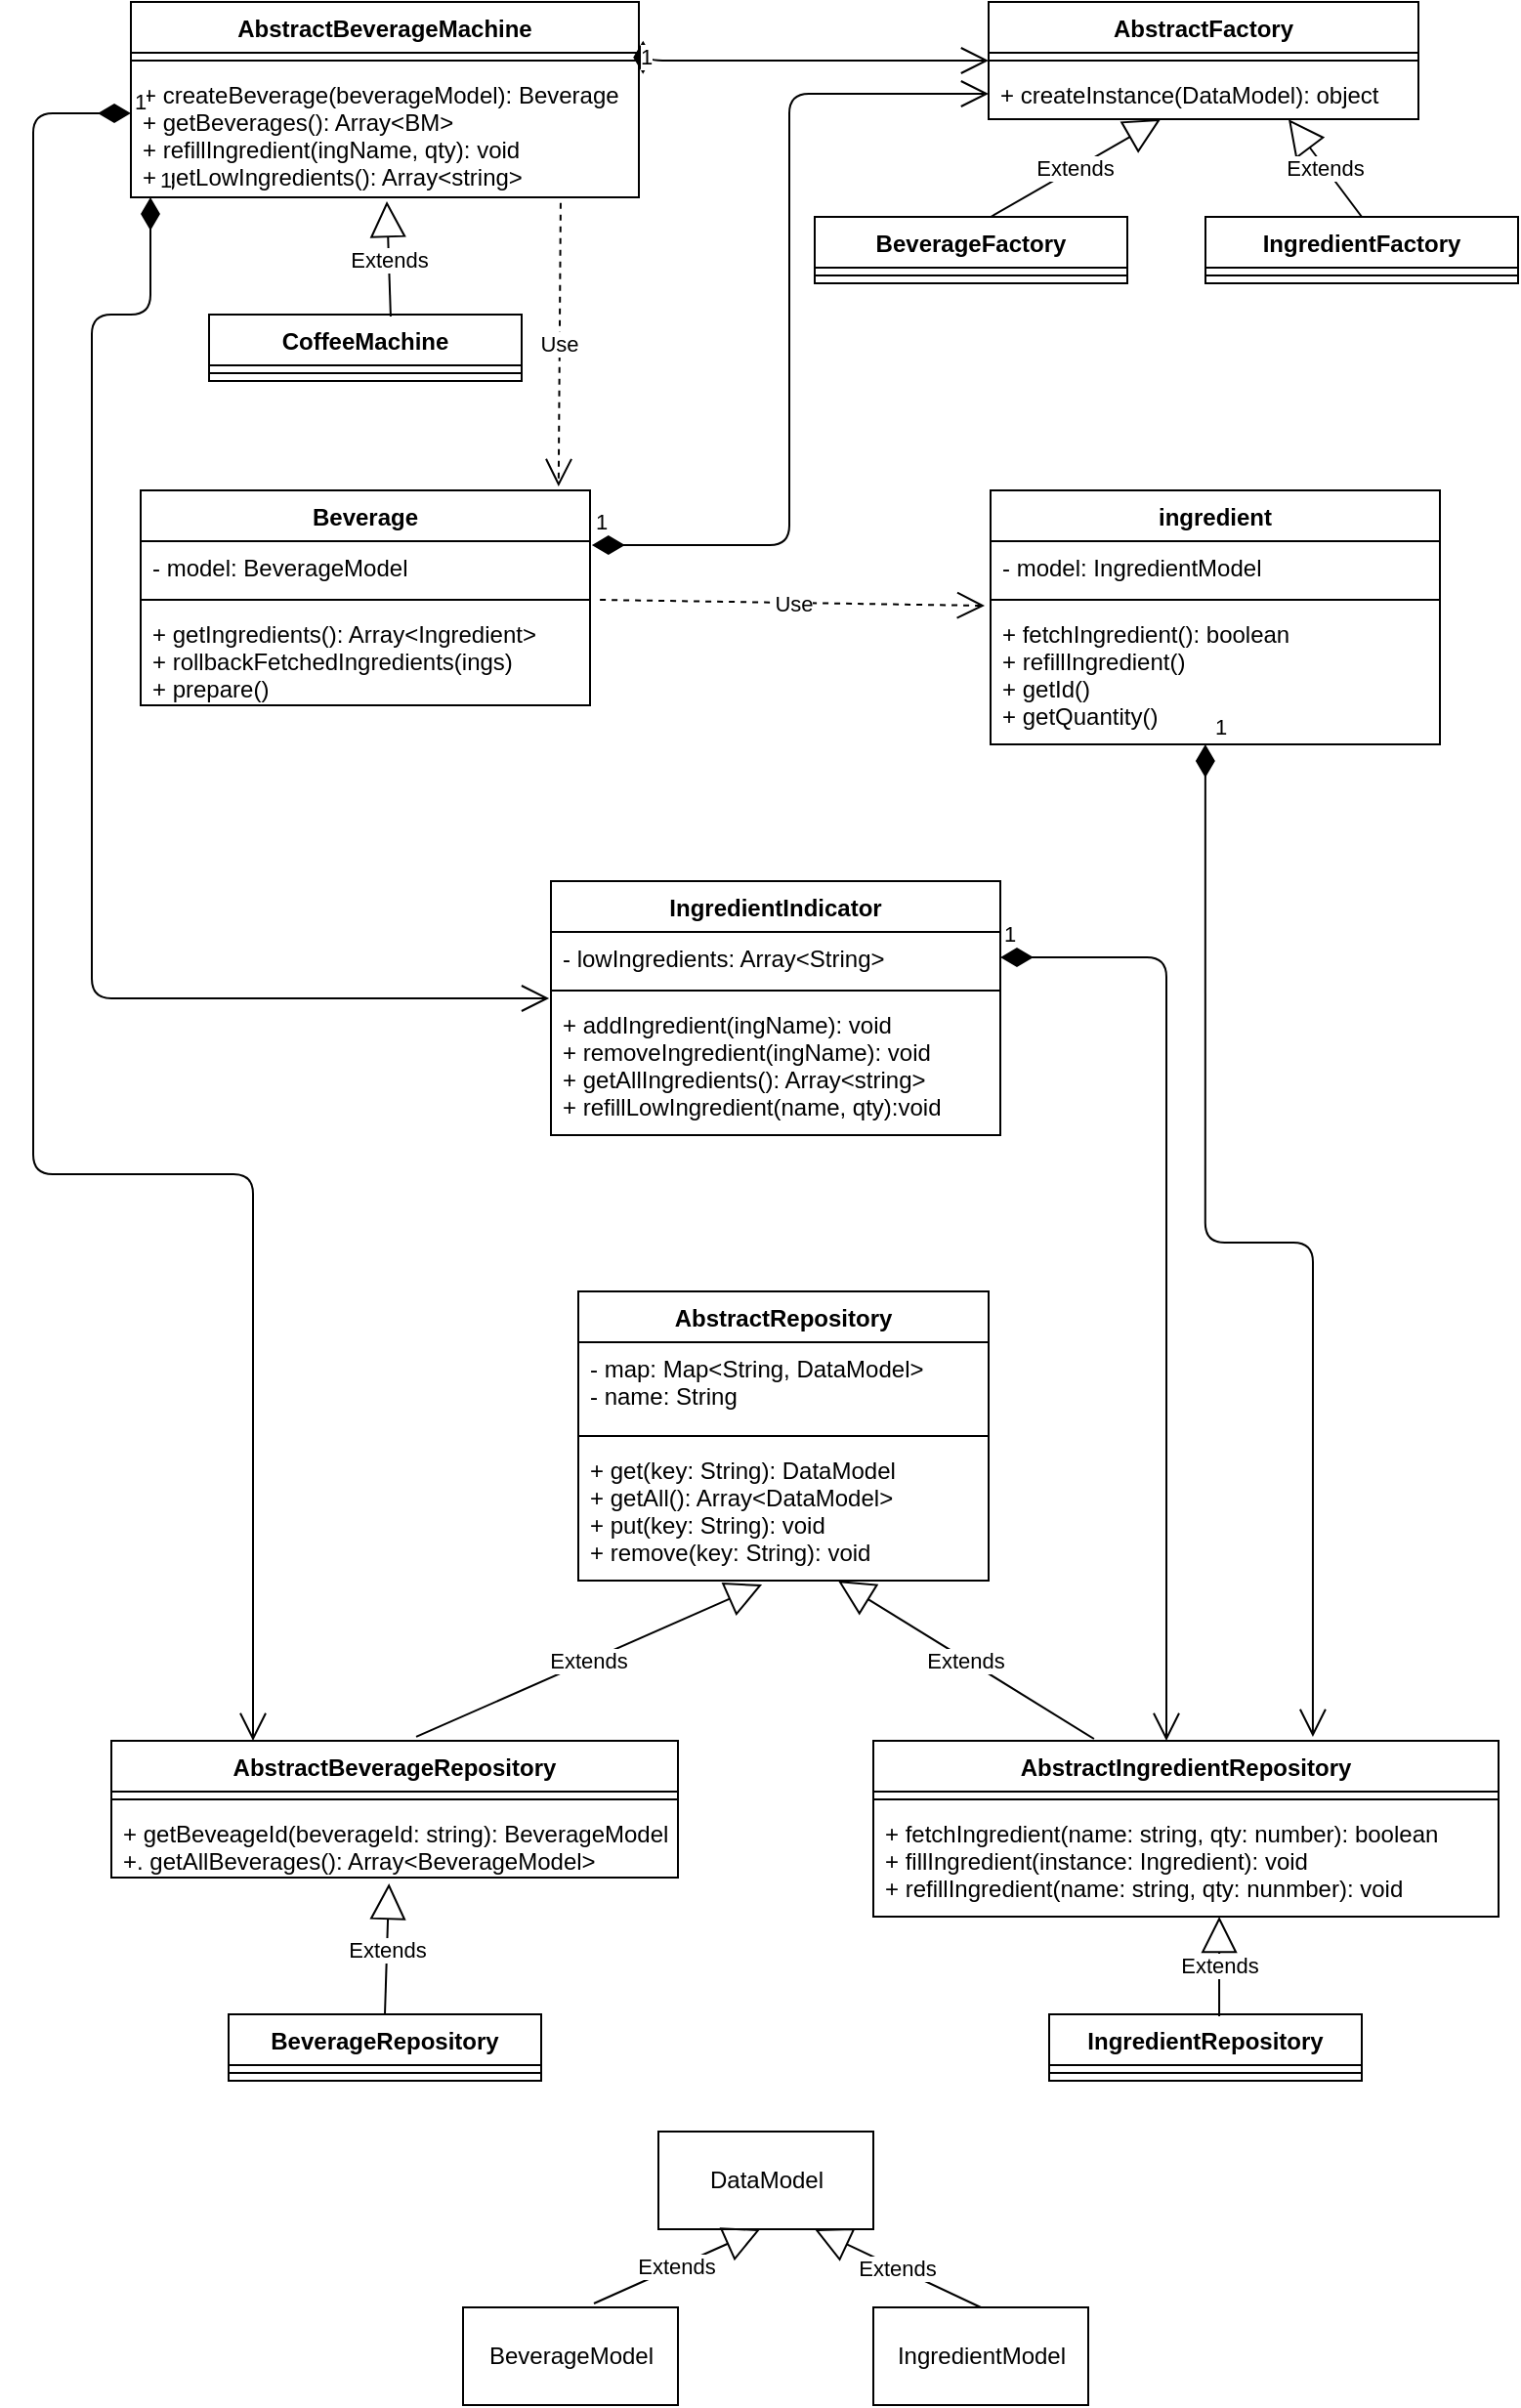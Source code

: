 <mxfile version="13.1.14" type="device"><diagram id="C5RBs43oDa-KdzZeNtuy" name="Page-1"><mxGraphModel dx="946" dy="614" grid="1" gridSize="10" guides="1" tooltips="1" connect="1" arrows="1" fold="1" page="1" pageScale="1" pageWidth="827" pageHeight="1169" math="0" shadow="0"><root><mxCell id="WIyWlLk6GJQsqaUBKTNV-0"/><mxCell id="WIyWlLk6GJQsqaUBKTNV-1" parent="WIyWlLk6GJQsqaUBKTNV-0"/><mxCell id="g3hz5nE9_H74ECIltFYD-30" value="AbstractBeverageMachine" style="swimlane;fontStyle=1;align=center;verticalAlign=top;childLayout=stackLayout;horizontal=1;startSize=26;horizontalStack=0;resizeParent=1;resizeParentMax=0;resizeLast=0;collapsible=1;marginBottom=0;" parent="WIyWlLk6GJQsqaUBKTNV-1" vertex="1"><mxGeometry x="80" y="50" width="260" height="100" as="geometry"/></mxCell><mxCell id="g3hz5nE9_H74ECIltFYD-32" value="" style="line;strokeWidth=1;fillColor=none;align=left;verticalAlign=middle;spacingTop=-1;spacingLeft=3;spacingRight=3;rotatable=0;labelPosition=right;points=[];portConstraint=eastwest;" parent="g3hz5nE9_H74ECIltFYD-30" vertex="1"><mxGeometry y="26" width="260" height="8" as="geometry"/></mxCell><mxCell id="g3hz5nE9_H74ECIltFYD-33" value="+ createBeverage(beverageModel): Beverage&#10;+ getBeverages(): Array&lt;BM&gt;&#10;+ refillIngredient(ingName, qty): void&#10;+ getLowIngredients(): Array&lt;string&gt;" style="text;strokeColor=none;fillColor=none;align=left;verticalAlign=top;spacingLeft=4;spacingRight=4;overflow=hidden;rotatable=0;points=[[0,0.5],[1,0.5]];portConstraint=eastwest;" parent="g3hz5nE9_H74ECIltFYD-30" vertex="1"><mxGeometry y="34" width="260" height="66" as="geometry"/></mxCell><mxCell id="g3hz5nE9_H74ECIltFYD-34" value="CoffeeMachine" style="swimlane;fontStyle=1;align=center;verticalAlign=top;childLayout=stackLayout;horizontal=1;startSize=26;horizontalStack=0;resizeParent=1;resizeParentMax=0;resizeLast=0;collapsible=1;marginBottom=0;" parent="WIyWlLk6GJQsqaUBKTNV-1" vertex="1"><mxGeometry x="120" y="210" width="160" height="34" as="geometry"/></mxCell><mxCell id="g3hz5nE9_H74ECIltFYD-36" value="" style="line;strokeWidth=1;fillColor=none;align=left;verticalAlign=middle;spacingTop=-1;spacingLeft=3;spacingRight=3;rotatable=0;labelPosition=right;points=[];portConstraint=eastwest;" parent="g3hz5nE9_H74ECIltFYD-34" vertex="1"><mxGeometry y="26" width="160" height="8" as="geometry"/></mxCell><mxCell id="g3hz5nE9_H74ECIltFYD-40" value="AbstractFactory" style="swimlane;fontStyle=1;align=center;verticalAlign=top;childLayout=stackLayout;horizontal=1;startSize=26;horizontalStack=0;resizeParent=1;resizeParentMax=0;resizeLast=0;collapsible=1;marginBottom=0;" parent="WIyWlLk6GJQsqaUBKTNV-1" vertex="1"><mxGeometry x="519" y="50" width="220" height="60" as="geometry"/></mxCell><mxCell id="g3hz5nE9_H74ECIltFYD-42" value="" style="line;strokeWidth=1;fillColor=none;align=left;verticalAlign=middle;spacingTop=-1;spacingLeft=3;spacingRight=3;rotatable=0;labelPosition=right;points=[];portConstraint=eastwest;" parent="g3hz5nE9_H74ECIltFYD-40" vertex="1"><mxGeometry y="26" width="220" height="8" as="geometry"/></mxCell><mxCell id="g3hz5nE9_H74ECIltFYD-43" value="+ createInstance(DataModel): object" style="text;strokeColor=none;fillColor=none;align=left;verticalAlign=top;spacingLeft=4;spacingRight=4;overflow=hidden;rotatable=0;points=[[0,0.5],[1,0.5]];portConstraint=eastwest;" parent="g3hz5nE9_H74ECIltFYD-40" vertex="1"><mxGeometry y="34" width="220" height="26" as="geometry"/></mxCell><mxCell id="g3hz5nE9_H74ECIltFYD-45" value="BeverageFactory" style="swimlane;fontStyle=1;align=center;verticalAlign=top;childLayout=stackLayout;horizontal=1;startSize=26;horizontalStack=0;resizeParent=1;resizeParentMax=0;resizeLast=0;collapsible=1;marginBottom=0;" parent="WIyWlLk6GJQsqaUBKTNV-1" vertex="1"><mxGeometry x="430" y="160" width="160" height="34" as="geometry"/></mxCell><mxCell id="g3hz5nE9_H74ECIltFYD-47" value="" style="line;strokeWidth=1;fillColor=none;align=left;verticalAlign=middle;spacingTop=-1;spacingLeft=3;spacingRight=3;rotatable=0;labelPosition=right;points=[];portConstraint=eastwest;" parent="g3hz5nE9_H74ECIltFYD-45" vertex="1"><mxGeometry y="26" width="160" height="8" as="geometry"/></mxCell><mxCell id="g3hz5nE9_H74ECIltFYD-50" value="IngredientFactory" style="swimlane;fontStyle=1;align=center;verticalAlign=top;childLayout=stackLayout;horizontal=1;startSize=26;horizontalStack=0;resizeParent=1;resizeParentMax=0;resizeLast=0;collapsible=1;marginBottom=0;" parent="WIyWlLk6GJQsqaUBKTNV-1" vertex="1"><mxGeometry x="630" y="160" width="160" height="34" as="geometry"/></mxCell><mxCell id="g3hz5nE9_H74ECIltFYD-51" value="" style="line;strokeWidth=1;fillColor=none;align=left;verticalAlign=middle;spacingTop=-1;spacingLeft=3;spacingRight=3;rotatable=0;labelPosition=right;points=[];portConstraint=eastwest;" parent="g3hz5nE9_H74ECIltFYD-50" vertex="1"><mxGeometry y="26" width="160" height="8" as="geometry"/></mxCell><mxCell id="g3hz5nE9_H74ECIltFYD-0" value="AbstractRepository&#10;" style="swimlane;fontStyle=1;align=center;verticalAlign=top;childLayout=stackLayout;horizontal=1;startSize=26;horizontalStack=0;resizeParent=1;resizeParentMax=0;resizeLast=0;collapsible=1;marginBottom=0;" parent="WIyWlLk6GJQsqaUBKTNV-1" vertex="1"><mxGeometry x="309" y="710" width="210" height="148" as="geometry"/></mxCell><mxCell id="g3hz5nE9_H74ECIltFYD-1" value="- map: Map&lt;String, DataModel&gt;&#10;- name: String&#10;" style="text;strokeColor=none;fillColor=none;align=left;verticalAlign=top;spacingLeft=4;spacingRight=4;overflow=hidden;rotatable=0;points=[[0,0.5],[1,0.5]];portConstraint=eastwest;" parent="g3hz5nE9_H74ECIltFYD-0" vertex="1"><mxGeometry y="26" width="210" height="44" as="geometry"/></mxCell><mxCell id="g3hz5nE9_H74ECIltFYD-2" value="" style="line;strokeWidth=1;fillColor=none;align=left;verticalAlign=middle;spacingTop=-1;spacingLeft=3;spacingRight=3;rotatable=0;labelPosition=right;points=[];portConstraint=eastwest;" parent="g3hz5nE9_H74ECIltFYD-0" vertex="1"><mxGeometry y="70" width="210" height="8" as="geometry"/></mxCell><mxCell id="g3hz5nE9_H74ECIltFYD-3" value="+ get(key: String): DataModel&#10;+ getAll(): Array&lt;DataModel&gt;&#10;+ put(key: String): void&#10;+ remove(key: String): void" style="text;strokeColor=none;fillColor=none;align=left;verticalAlign=top;spacingLeft=4;spacingRight=4;overflow=hidden;rotatable=0;points=[[0,0.5],[1,0.5]];portConstraint=eastwest;" parent="g3hz5nE9_H74ECIltFYD-0" vertex="1"><mxGeometry y="78" width="210" height="70" as="geometry"/></mxCell><mxCell id="g3hz5nE9_H74ECIltFYD-58" value="ingredient" style="swimlane;fontStyle=1;align=center;verticalAlign=top;childLayout=stackLayout;horizontal=1;startSize=26;horizontalStack=0;resizeParent=1;resizeParentMax=0;resizeLast=0;collapsible=1;marginBottom=0;" parent="WIyWlLk6GJQsqaUBKTNV-1" vertex="1"><mxGeometry x="520" y="300" width="230" height="130" as="geometry"/></mxCell><mxCell id="g3hz5nE9_H74ECIltFYD-59" value="- model: IngredientModel" style="text;strokeColor=none;fillColor=none;align=left;verticalAlign=top;spacingLeft=4;spacingRight=4;overflow=hidden;rotatable=0;points=[[0,0.5],[1,0.5]];portConstraint=eastwest;" parent="g3hz5nE9_H74ECIltFYD-58" vertex="1"><mxGeometry y="26" width="230" height="26" as="geometry"/></mxCell><mxCell id="g3hz5nE9_H74ECIltFYD-60" value="" style="line;strokeWidth=1;fillColor=none;align=left;verticalAlign=middle;spacingTop=-1;spacingLeft=3;spacingRight=3;rotatable=0;labelPosition=right;points=[];portConstraint=eastwest;" parent="g3hz5nE9_H74ECIltFYD-58" vertex="1"><mxGeometry y="52" width="230" height="8" as="geometry"/></mxCell><mxCell id="g3hz5nE9_H74ECIltFYD-61" value="+ fetchIngredient(): boolean&#10;+ refillIngredient()&#10;+ getId()&#10;+ getQuantity()" style="text;strokeColor=none;fillColor=none;align=left;verticalAlign=top;spacingLeft=4;spacingRight=4;overflow=hidden;rotatable=0;points=[[0,0.5],[1,0.5]];portConstraint=eastwest;" parent="g3hz5nE9_H74ECIltFYD-58" vertex="1"><mxGeometry y="60" width="230" height="70" as="geometry"/></mxCell><mxCell id="g3hz5nE9_H74ECIltFYD-8" value="AbstractIngredientRepository" style="swimlane;fontStyle=1;align=center;verticalAlign=top;childLayout=stackLayout;horizontal=1;startSize=26;horizontalStack=0;resizeParent=1;resizeParentMax=0;resizeLast=0;collapsible=1;marginBottom=0;" parent="WIyWlLk6GJQsqaUBKTNV-1" vertex="1"><mxGeometry x="460" y="940" width="320" height="90" as="geometry"/></mxCell><mxCell id="g3hz5nE9_H74ECIltFYD-10" value="" style="line;strokeWidth=1;fillColor=none;align=left;verticalAlign=middle;spacingTop=-1;spacingLeft=3;spacingRight=3;rotatable=0;labelPosition=right;points=[];portConstraint=eastwest;" parent="g3hz5nE9_H74ECIltFYD-8" vertex="1"><mxGeometry y="26" width="320" height="8" as="geometry"/></mxCell><mxCell id="g3hz5nE9_H74ECIltFYD-11" value="+ fetchIngredient(name: string, qty: number): boolean&#10;+ fillIngredient(instance: Ingredient): void&#10;+ refillIngredient(name: string, qty: nunmber): void" style="text;strokeColor=none;fillColor=none;align=left;verticalAlign=top;spacingLeft=4;spacingRight=4;overflow=hidden;rotatable=0;points=[[0,0.5],[1,0.5]];portConstraint=eastwest;" parent="g3hz5nE9_H74ECIltFYD-8" vertex="1"><mxGeometry y="34" width="320" height="56" as="geometry"/></mxCell><mxCell id="g3hz5nE9_H74ECIltFYD-4" value="AbstractBeverageRepository" style="swimlane;fontStyle=1;align=center;verticalAlign=top;childLayout=stackLayout;horizontal=1;startSize=26;horizontalStack=0;resizeParent=1;resizeParentMax=0;resizeLast=0;collapsible=1;marginBottom=0;" parent="WIyWlLk6GJQsqaUBKTNV-1" vertex="1"><mxGeometry x="70" y="940" width="290" height="70" as="geometry"/></mxCell><mxCell id="g3hz5nE9_H74ECIltFYD-6" value="" style="line;strokeWidth=1;fillColor=none;align=left;verticalAlign=middle;spacingTop=-1;spacingLeft=3;spacingRight=3;rotatable=0;labelPosition=right;points=[];portConstraint=eastwest;" parent="g3hz5nE9_H74ECIltFYD-4" vertex="1"><mxGeometry y="26" width="290" height="8" as="geometry"/></mxCell><mxCell id="g3hz5nE9_H74ECIltFYD-7" value="+ getBeveageId(beverageId: string): BeverageModel&#10;+. getAllBeverages(): Array&lt;BeverageModel&gt;" style="text;strokeColor=none;fillColor=none;align=left;verticalAlign=top;spacingLeft=4;spacingRight=4;overflow=hidden;rotatable=0;points=[[0,0.5],[1,0.5]];portConstraint=eastwest;" parent="g3hz5nE9_H74ECIltFYD-4" vertex="1"><mxGeometry y="34" width="290" height="36" as="geometry"/></mxCell><mxCell id="g3hz5nE9_H74ECIltFYD-12" value="BeverageRepository" style="swimlane;fontStyle=1;align=center;verticalAlign=top;childLayout=stackLayout;horizontal=1;startSize=26;horizontalStack=0;resizeParent=1;resizeParentMax=0;resizeLast=0;collapsible=1;marginBottom=0;" parent="WIyWlLk6GJQsqaUBKTNV-1" vertex="1"><mxGeometry x="130" y="1080" width="160" height="34" as="geometry"/></mxCell><mxCell id="g3hz5nE9_H74ECIltFYD-14" value="" style="line;strokeWidth=1;fillColor=none;align=left;verticalAlign=middle;spacingTop=-1;spacingLeft=3;spacingRight=3;rotatable=0;labelPosition=right;points=[];portConstraint=eastwest;" parent="g3hz5nE9_H74ECIltFYD-12" vertex="1"><mxGeometry y="26" width="160" height="8" as="geometry"/></mxCell><mxCell id="g3hz5nE9_H74ECIltFYD-16" value="IngredientRepository" style="swimlane;fontStyle=1;align=center;verticalAlign=top;childLayout=stackLayout;horizontal=1;startSize=26;horizontalStack=0;resizeParent=1;resizeParentMax=0;resizeLast=0;collapsible=1;marginBottom=0;" parent="WIyWlLk6GJQsqaUBKTNV-1" vertex="1"><mxGeometry x="550" y="1080" width="160" height="34" as="geometry"/></mxCell><mxCell id="g3hz5nE9_H74ECIltFYD-18" value="" style="line;strokeWidth=1;fillColor=none;align=left;verticalAlign=middle;spacingTop=-1;spacingLeft=3;spacingRight=3;rotatable=0;labelPosition=right;points=[];portConstraint=eastwest;" parent="g3hz5nE9_H74ECIltFYD-16" vertex="1"><mxGeometry y="26" width="160" height="8" as="geometry"/></mxCell><mxCell id="g3hz5nE9_H74ECIltFYD-25" value="Extends" style="endArrow=block;endSize=16;endFill=0;html=1;exitX=0.538;exitY=-0.029;exitDx=0;exitDy=0;exitPerimeter=0;entryX=0.448;entryY=1.029;entryDx=0;entryDy=0;entryPerimeter=0;" parent="WIyWlLk6GJQsqaUBKTNV-1" source="g3hz5nE9_H74ECIltFYD-4" target="g3hz5nE9_H74ECIltFYD-3" edge="1"><mxGeometry width="160" relative="1" as="geometry"><mxPoint x="330" y="840" as="sourcePoint"/><mxPoint x="490" y="840" as="targetPoint"/></mxGeometry></mxCell><mxCell id="g3hz5nE9_H74ECIltFYD-26" value="Extends" style="endArrow=block;endSize=16;endFill=0;html=1;exitX=0.353;exitY=-0.011;exitDx=0;exitDy=0;exitPerimeter=0;entryX=0.633;entryY=1;entryDx=0;entryDy=0;entryPerimeter=0;" parent="WIyWlLk6GJQsqaUBKTNV-1" source="g3hz5nE9_H74ECIltFYD-8" target="g3hz5nE9_H74ECIltFYD-3" edge="1"><mxGeometry width="160" relative="1" as="geometry"><mxPoint x="236.02" y="847.97" as="sourcePoint"/><mxPoint x="413.08" y="770.03" as="targetPoint"/></mxGeometry></mxCell><mxCell id="g3hz5nE9_H74ECIltFYD-27" value="Extends" style="endArrow=block;endSize=16;endFill=0;html=1;exitX=0.5;exitY=0;exitDx=0;exitDy=0;entryX=0.49;entryY=1.083;entryDx=0;entryDy=0;entryPerimeter=0;" parent="WIyWlLk6GJQsqaUBKTNV-1" target="g3hz5nE9_H74ECIltFYD-7" edge="1"><mxGeometry width="160" relative="1" as="geometry"><mxPoint x="210" y="1080" as="sourcePoint"/><mxPoint x="227.06" y="1010" as="targetPoint"/></mxGeometry></mxCell><mxCell id="g3hz5nE9_H74ECIltFYD-28" value="Extends" style="endArrow=block;endSize=16;endFill=0;html=1;entryX=0.448;entryY=1.029;entryDx=0;entryDy=0;entryPerimeter=0;exitX=0.544;exitY=0.029;exitDx=0;exitDy=0;exitPerimeter=0;" parent="WIyWlLk6GJQsqaUBKTNV-1" edge="1"><mxGeometry width="160" relative="1" as="geometry"><mxPoint x="637.04" y="1080.986" as="sourcePoint"/><mxPoint x="637.06" y="1030" as="targetPoint"/></mxGeometry></mxCell><mxCell id="g3hz5nE9_H74ECIltFYD-39" value="Extends" style="endArrow=block;endSize=16;endFill=0;html=1;exitX=0.581;exitY=0.029;exitDx=0;exitDy=0;exitPerimeter=0;" parent="WIyWlLk6GJQsqaUBKTNV-1" source="g3hz5nE9_H74ECIltFYD-34" edge="1"><mxGeometry width="160" relative="1" as="geometry"><mxPoint x="211" y="200" as="sourcePoint"/><mxPoint x="211" y="152" as="targetPoint"/></mxGeometry></mxCell><mxCell id="g3hz5nE9_H74ECIltFYD-52" value="Extends" style="endArrow=block;endSize=16;endFill=0;html=1;exitX=0.563;exitY=0;exitDx=0;exitDy=0;exitPerimeter=0;entryX=0.448;entryY=1.029;entryDx=0;entryDy=0;entryPerimeter=0;" parent="WIyWlLk6GJQsqaUBKTNV-1" source="g3hz5nE9_H74ECIltFYD-45" edge="1"><mxGeometry width="160" relative="1" as="geometry"><mxPoint x="430" y="187.94" as="sourcePoint"/><mxPoint x="607.06" y="110" as="targetPoint"/></mxGeometry></mxCell><mxCell id="g3hz5nE9_H74ECIltFYD-53" value="Extends" style="endArrow=block;endSize=16;endFill=0;html=1;exitX=0.5;exitY=0;exitDx=0;exitDy=0;entryX=0.448;entryY=1.029;entryDx=0;entryDy=0;entryPerimeter=0;" parent="WIyWlLk6GJQsqaUBKTNV-1" source="g3hz5nE9_H74ECIltFYD-50" edge="1"><mxGeometry width="160" relative="1" as="geometry"><mxPoint x="585.51" y="160" as="sourcePoint"/><mxPoint x="672.49" y="110" as="targetPoint"/></mxGeometry></mxCell><mxCell id="g3hz5nE9_H74ECIltFYD-54" value="Beverage" style="swimlane;fontStyle=1;align=center;verticalAlign=top;childLayout=stackLayout;horizontal=1;startSize=26;horizontalStack=0;resizeParent=1;resizeParentMax=0;resizeLast=0;collapsible=1;marginBottom=0;" parent="WIyWlLk6GJQsqaUBKTNV-1" vertex="1"><mxGeometry x="85" y="300" width="230" height="110" as="geometry"/></mxCell><mxCell id="g3hz5nE9_H74ECIltFYD-55" value="- model: BeverageModel" style="text;strokeColor=none;fillColor=none;align=left;verticalAlign=top;spacingLeft=4;spacingRight=4;overflow=hidden;rotatable=0;points=[[0,0.5],[1,0.5]];portConstraint=eastwest;" parent="g3hz5nE9_H74ECIltFYD-54" vertex="1"><mxGeometry y="26" width="230" height="26" as="geometry"/></mxCell><mxCell id="g3hz5nE9_H74ECIltFYD-56" value="" style="line;strokeWidth=1;fillColor=none;align=left;verticalAlign=middle;spacingTop=-1;spacingLeft=3;spacingRight=3;rotatable=0;labelPosition=right;points=[];portConstraint=eastwest;" parent="g3hz5nE9_H74ECIltFYD-54" vertex="1"><mxGeometry y="52" width="230" height="8" as="geometry"/></mxCell><mxCell id="g3hz5nE9_H74ECIltFYD-57" value="+ getIngredients(): Array&lt;Ingredient&gt;&#10;+ rollbackFetchedIngredients(ings)&#10;+ prepare()" style="text;strokeColor=none;fillColor=none;align=left;verticalAlign=top;spacingLeft=4;spacingRight=4;overflow=hidden;rotatable=0;points=[[0,0.5],[1,0.5]];portConstraint=eastwest;" parent="g3hz5nE9_H74ECIltFYD-54" vertex="1"><mxGeometry y="60" width="230" height="50" as="geometry"/></mxCell><mxCell id="g3hz5nE9_H74ECIltFYD-62" value="1" style="endArrow=open;html=1;endSize=12;startArrow=diamondThin;startSize=14;startFill=1;edgeStyle=orthogonalEdgeStyle;align=left;verticalAlign=bottom;exitX=1.008;exitY=0.043;exitDx=0;exitDy=0;exitPerimeter=0;entryX=0;entryY=0.5;entryDx=0;entryDy=0;" parent="WIyWlLk6GJQsqaUBKTNV-1" source="g3hz5nE9_H74ECIltFYD-33" target="g3hz5nE9_H74ECIltFYD-40" edge="1"><mxGeometry x="-1" y="3" relative="1" as="geometry"><mxPoint x="330" y="270" as="sourcePoint"/><mxPoint x="490" y="270" as="targetPoint"/><Array as="points"><mxPoint x="342" y="80"/></Array></mxGeometry></mxCell><mxCell id="g3hz5nE9_H74ECIltFYD-64" value="1" style="endArrow=open;html=1;endSize=12;startArrow=diamondThin;startSize=14;startFill=1;edgeStyle=orthogonalEdgeStyle;align=left;verticalAlign=bottom;entryX=0.25;entryY=0;entryDx=0;entryDy=0;" parent="WIyWlLk6GJQsqaUBKTNV-1" source="g3hz5nE9_H74ECIltFYD-33" target="g3hz5nE9_H74ECIltFYD-4" edge="1"><mxGeometry x="-1" y="3" relative="1" as="geometry"><mxPoint x="50" y="110" as="sourcePoint"/><mxPoint x="96.92" y="280" as="targetPoint"/><Array as="points"><mxPoint x="30" y="107"/><mxPoint x="30" y="650"/><mxPoint x="143" y="650"/></Array></mxGeometry></mxCell><mxCell id="g3hz5nE9_H74ECIltFYD-66" value="Use" style="endArrow=open;endSize=12;dashed=1;html=1;exitX=0.846;exitY=1.043;exitDx=0;exitDy=0;exitPerimeter=0;entryX=0.93;entryY=-0.018;entryDx=0;entryDy=0;entryPerimeter=0;" parent="WIyWlLk6GJQsqaUBKTNV-1" source="g3hz5nE9_H74ECIltFYD-33" target="g3hz5nE9_H74ECIltFYD-54" edge="1"><mxGeometry width="160" relative="1" as="geometry"><mxPoint x="260" y="330" as="sourcePoint"/><mxPoint x="420" y="330" as="targetPoint"/></mxGeometry></mxCell><mxCell id="g3hz5nE9_H74ECIltFYD-67" value="Use" style="endArrow=open;endSize=12;dashed=1;html=1;exitX=1.022;exitY=1.154;exitDx=0;exitDy=0;exitPerimeter=0;entryX=-0.013;entryY=-0.014;entryDx=0;entryDy=0;entryPerimeter=0;" parent="WIyWlLk6GJQsqaUBKTNV-1" source="g3hz5nE9_H74ECIltFYD-55" target="g3hz5nE9_H74ECIltFYD-61" edge="1"><mxGeometry width="160" relative="1" as="geometry"><mxPoint x="309.96" y="141.978" as="sourcePoint"/><mxPoint x="308.9" y="308.02" as="targetPoint"/></mxGeometry></mxCell><mxCell id="g3hz5nE9_H74ECIltFYD-68" value="1" style="endArrow=open;html=1;endSize=12;startArrow=diamondThin;startSize=14;startFill=1;edgeStyle=orthogonalEdgeStyle;align=left;verticalAlign=bottom;exitX=1.004;exitY=0.077;exitDx=0;exitDy=0;exitPerimeter=0;entryX=0;entryY=0.5;entryDx=0;entryDy=0;" parent="WIyWlLk6GJQsqaUBKTNV-1" source="g3hz5nE9_H74ECIltFYD-55" target="g3hz5nE9_H74ECIltFYD-43" edge="1"><mxGeometry x="-1" y="3" relative="1" as="geometry"><mxPoint x="334" y="270" as="sourcePoint"/><mxPoint x="400" y="110" as="targetPoint"/></mxGeometry></mxCell><mxCell id="g3hz5nE9_H74ECIltFYD-69" value="1" style="endArrow=open;html=1;endSize=12;startArrow=diamondThin;startSize=14;startFill=1;edgeStyle=orthogonalEdgeStyle;align=left;verticalAlign=bottom;exitX=0.478;exitY=1;exitDx=0;exitDy=0;exitPerimeter=0;entryX=0.703;entryY=-0.022;entryDx=0;entryDy=0;entryPerimeter=0;" parent="WIyWlLk6GJQsqaUBKTNV-1" source="g3hz5nE9_H74ECIltFYD-61" target="g3hz5nE9_H74ECIltFYD-8" edge="1"><mxGeometry x="-1" y="3" relative="1" as="geometry"><mxPoint x="560.0" y="681.002" as="sourcePoint"/><mxPoint x="720" y="600" as="targetPoint"/></mxGeometry></mxCell><mxCell id="g3hz5nE9_H74ECIltFYD-72" value="DataModel" style="html=1;" parent="WIyWlLk6GJQsqaUBKTNV-1" vertex="1"><mxGeometry x="350" y="1140" width="110" height="50" as="geometry"/></mxCell><mxCell id="g3hz5nE9_H74ECIltFYD-73" value="BeverageModel" style="html=1;" parent="WIyWlLk6GJQsqaUBKTNV-1" vertex="1"><mxGeometry x="250" y="1230" width="110" height="50" as="geometry"/></mxCell><mxCell id="g3hz5nE9_H74ECIltFYD-74" value="IngredientModel" style="html=1;" parent="WIyWlLk6GJQsqaUBKTNV-1" vertex="1"><mxGeometry x="460" y="1230" width="110" height="50" as="geometry"/></mxCell><mxCell id="g3hz5nE9_H74ECIltFYD-75" value="Extends" style="endArrow=block;endSize=16;endFill=0;html=1;exitX=0.609;exitY=-0.04;exitDx=0;exitDy=0;entryX=0.49;entryY=1.083;entryDx=0;entryDy=0;entryPerimeter=0;exitPerimeter=0;" parent="WIyWlLk6GJQsqaUBKTNV-1" source="g3hz5nE9_H74ECIltFYD-73" edge="1"><mxGeometry width="160" relative="1" as="geometry"><mxPoint x="400" y="1257.01" as="sourcePoint"/><mxPoint x="402.1" y="1189.998" as="targetPoint"/></mxGeometry></mxCell><mxCell id="g3hz5nE9_H74ECIltFYD-76" value="Extends" style="endArrow=block;endSize=16;endFill=0;html=1;exitX=0.5;exitY=0;exitDx=0;exitDy=0;" parent="WIyWlLk6GJQsqaUBKTNV-1" source="g3hz5nE9_H74ECIltFYD-74" edge="1"><mxGeometry width="160" relative="1" as="geometry"><mxPoint x="427.9" y="1247.01" as="sourcePoint"/><mxPoint x="430" y="1190" as="targetPoint"/><Array as="points"/></mxGeometry></mxCell><mxCell id="DWp3de2F4l28vo4S3Lfr-1" value="IngredientIndicator" style="swimlane;fontStyle=1;align=center;verticalAlign=top;childLayout=stackLayout;horizontal=1;startSize=26;horizontalStack=0;resizeParent=1;resizeParentMax=0;resizeLast=0;collapsible=1;marginBottom=0;" vertex="1" parent="WIyWlLk6GJQsqaUBKTNV-1"><mxGeometry x="295" y="500" width="230" height="130" as="geometry"/></mxCell><mxCell id="DWp3de2F4l28vo4S3Lfr-2" value="- lowIngredients: Array&lt;String&gt;" style="text;strokeColor=none;fillColor=none;align=left;verticalAlign=top;spacingLeft=4;spacingRight=4;overflow=hidden;rotatable=0;points=[[0,0.5],[1,0.5]];portConstraint=eastwest;" vertex="1" parent="DWp3de2F4l28vo4S3Lfr-1"><mxGeometry y="26" width="230" height="26" as="geometry"/></mxCell><mxCell id="DWp3de2F4l28vo4S3Lfr-3" value="" style="line;strokeWidth=1;fillColor=none;align=left;verticalAlign=middle;spacingTop=-1;spacingLeft=3;spacingRight=3;rotatable=0;labelPosition=right;points=[];portConstraint=eastwest;" vertex="1" parent="DWp3de2F4l28vo4S3Lfr-1"><mxGeometry y="52" width="230" height="8" as="geometry"/></mxCell><mxCell id="DWp3de2F4l28vo4S3Lfr-4" value="+ addIngredient(ingName): void&#10;+ removeIngredient(ingName): void&#10;+ getAllIngredients(): Array&lt;string&gt;&#10;+ refillLowIngredient(name, qty):void" style="text;strokeColor=none;fillColor=none;align=left;verticalAlign=top;spacingLeft=4;spacingRight=4;overflow=hidden;rotatable=0;points=[[0,0.5],[1,0.5]];portConstraint=eastwest;" vertex="1" parent="DWp3de2F4l28vo4S3Lfr-1"><mxGeometry y="60" width="230" height="70" as="geometry"/></mxCell><mxCell id="DWp3de2F4l28vo4S3Lfr-5" value="1" style="endArrow=open;html=1;endSize=12;startArrow=diamondThin;startSize=14;startFill=1;edgeStyle=orthogonalEdgeStyle;align=left;verticalAlign=bottom;exitX=1;exitY=0.5;exitDx=0;exitDy=0;" edge="1" parent="WIyWlLk6GJQsqaUBKTNV-1" source="DWp3de2F4l28vo4S3Lfr-2" target="g3hz5nE9_H74ECIltFYD-8"><mxGeometry x="-1" y="3" relative="1" as="geometry"><mxPoint x="460.0" y="450" as="sourcePoint"/><mxPoint x="637" y="960" as="targetPoint"/><Array as="points"><mxPoint x="610" y="539"/></Array></mxGeometry></mxCell><mxCell id="DWp3de2F4l28vo4S3Lfr-6" value="1" style="endArrow=open;html=1;endSize=12;startArrow=diamondThin;startSize=14;startFill=1;edgeStyle=orthogonalEdgeStyle;align=left;verticalAlign=bottom;entryX=-0.004;entryY=0;entryDx=0;entryDy=0;entryPerimeter=0;" edge="1" parent="WIyWlLk6GJQsqaUBKTNV-1" target="DWp3de2F4l28vo4S3Lfr-4"><mxGeometry x="-1" y="3" relative="1" as="geometry"><mxPoint x="90" y="150" as="sourcePoint"/><mxPoint x="152.5" y="760" as="targetPoint"/><Array as="points"><mxPoint x="90" y="210"/><mxPoint x="60" y="210"/><mxPoint x="60" y="560"/></Array></mxGeometry></mxCell></root></mxGraphModel></diagram></mxfile>